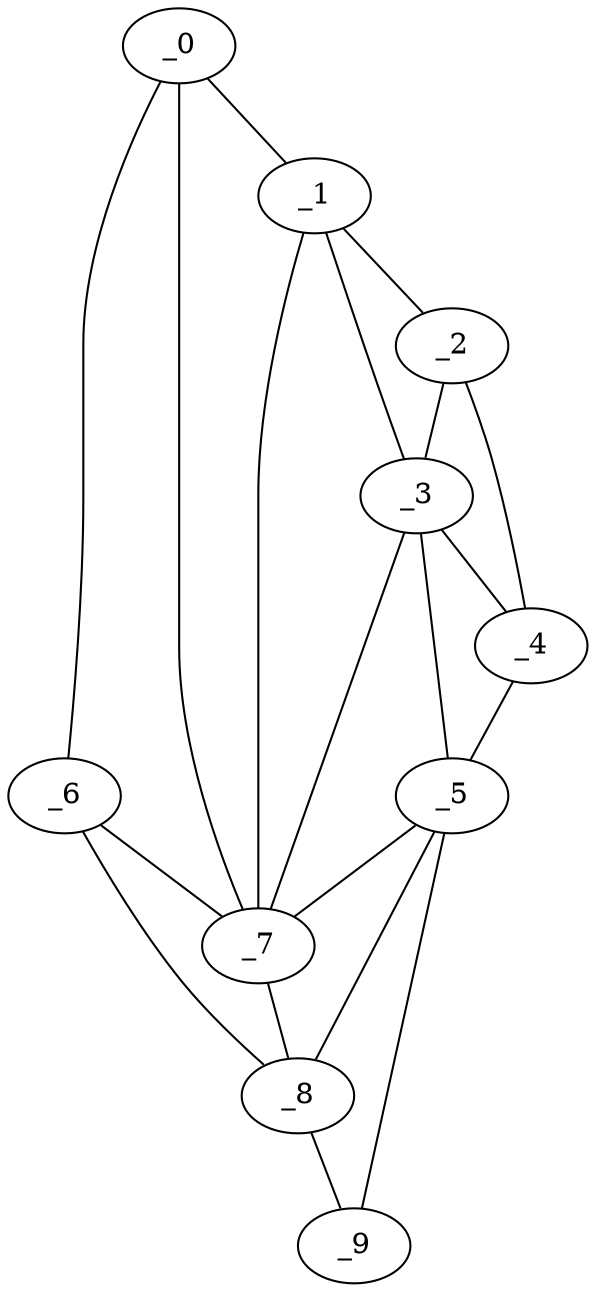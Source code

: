 graph "obj63__270.gxl" {
	_0	 [x=42,
		y=64];
	_1	 [x=59,
		y=19];
	_0 -- _1	 [valence=1];
	_6	 [x=81,
		y=66];
	_0 -- _6	 [valence=1];
	_7	 [x=84,
		y=34];
	_0 -- _7	 [valence=2];
	_2	 [x=62,
		y=13];
	_1 -- _2	 [valence=1];
	_3	 [x=66,
		y=15];
	_1 -- _3	 [valence=2];
	_1 -- _7	 [valence=2];
	_2 -- _3	 [valence=2];
	_4	 [x=70,
		y=9];
	_2 -- _4	 [valence=1];
	_3 -- _4	 [valence=1];
	_5	 [x=75,
		y=11];
	_3 -- _5	 [valence=2];
	_3 -- _7	 [valence=2];
	_4 -- _5	 [valence=1];
	_5 -- _7	 [valence=2];
	_8	 [x=89,
		y=25];
	_5 -- _8	 [valence=2];
	_9	 [x=90,
		y=19];
	_5 -- _9	 [valence=1];
	_6 -- _7	 [valence=2];
	_6 -- _8	 [valence=1];
	_7 -- _8	 [valence=2];
	_8 -- _9	 [valence=1];
}
